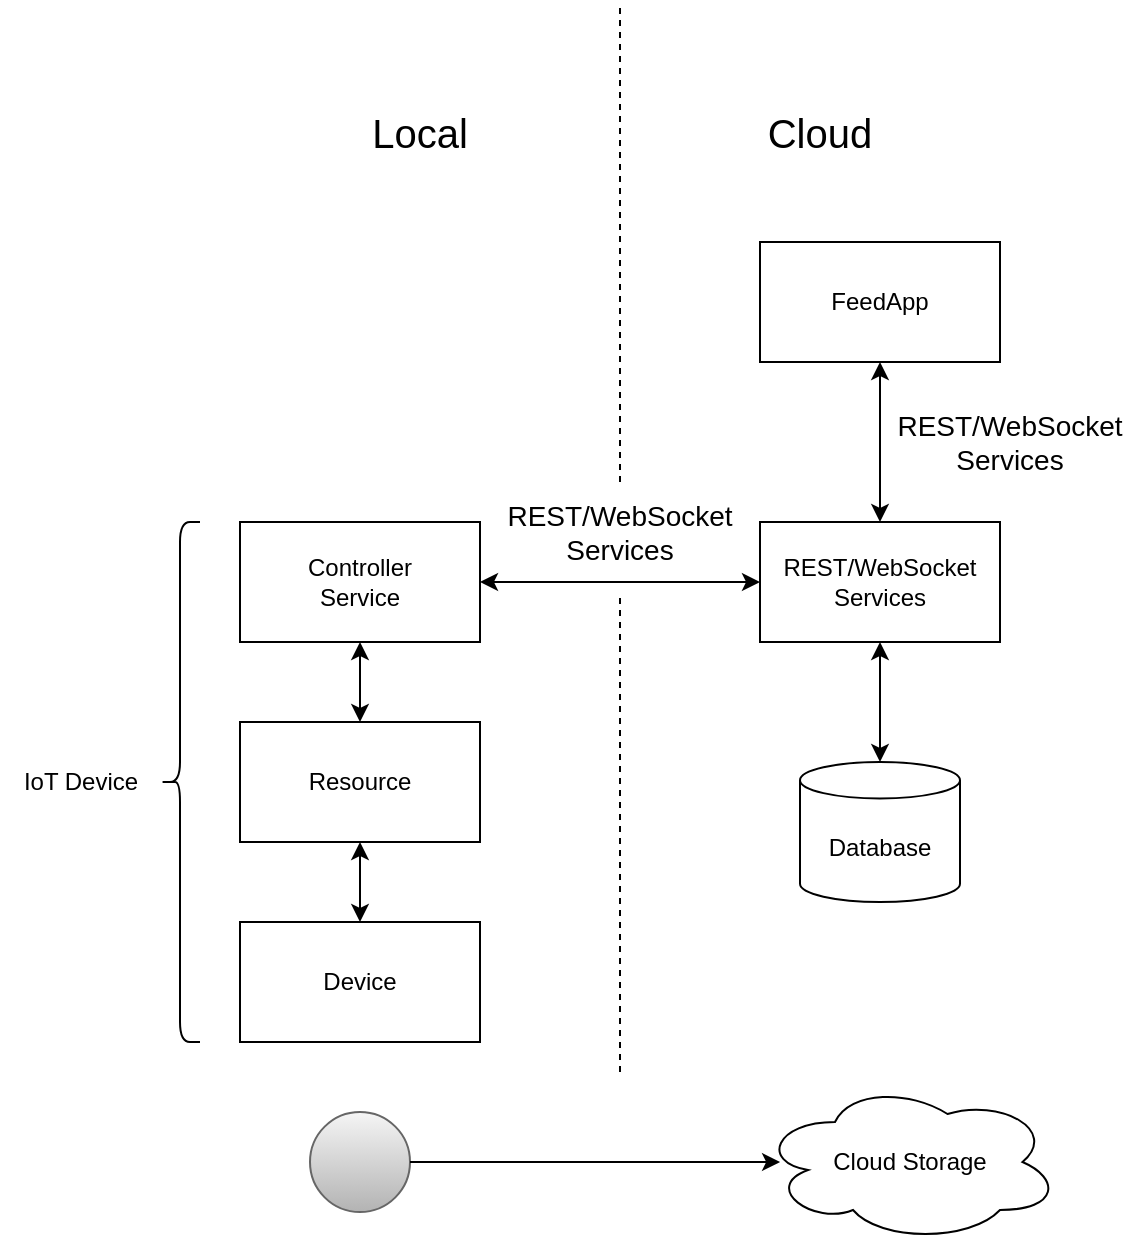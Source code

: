 <mxfile version="20.3.2" type="device"><diagram id="tiDoLTHquRXeyaOou41v" name="Page-1"><mxGraphModel dx="1662" dy="529" grid="1" gridSize="10" guides="1" tooltips="1" connect="1" arrows="1" fold="1" page="1" pageScale="1" pageWidth="850" pageHeight="1100" math="0" shadow="0"><root><mxCell id="0"/><mxCell id="1" parent="0"/><mxCell id="3bOqskRVi3ihZ3bifQWE-1" value="Local" style="text;html=1;strokeColor=none;fillColor=none;align=center;verticalAlign=middle;whiteSpace=wrap;rounded=0;fontSize=20;" parent="1" vertex="1"><mxGeometry x="150" y="170" width="60" height="30" as="geometry"/></mxCell><mxCell id="3bOqskRVi3ihZ3bifQWE-2" value="Cloud" style="text;html=1;strokeColor=none;fillColor=none;align=center;verticalAlign=middle;whiteSpace=wrap;rounded=0;fontSize=20;" parent="1" vertex="1"><mxGeometry x="350" y="170" width="60" height="30" as="geometry"/></mxCell><mxCell id="3bOqskRVi3ihZ3bifQWE-4" value="FeedApp" style="rounded=0;whiteSpace=wrap;html=1;" parent="1" vertex="1"><mxGeometry x="350" y="240" width="120" height="60" as="geometry"/></mxCell><mxCell id="3bOqskRVi3ihZ3bifQWE-5" value="" style="endArrow=classic;startArrow=classic;html=1;rounded=0;entryX=0.5;entryY=1;entryDx=0;entryDy=0;" parent="1" target="3bOqskRVi3ihZ3bifQWE-4" edge="1"><mxGeometry width="50" height="50" relative="1" as="geometry"><mxPoint x="410" y="380" as="sourcePoint"/><mxPoint x="240" y="360" as="targetPoint"/></mxGeometry></mxCell><mxCell id="3bOqskRVi3ihZ3bifQWE-6" value="REST/WebSocket&lt;br&gt;Services" style="rounded=0;whiteSpace=wrap;html=1;" parent="1" vertex="1"><mxGeometry x="350" y="380" width="120" height="60" as="geometry"/></mxCell><mxCell id="3bOqskRVi3ihZ3bifQWE-7" value="" style="endArrow=none;dashed=1;html=1;rounded=0;" parent="1" edge="1"><mxGeometry width="50" height="50" relative="1" as="geometry"><mxPoint x="280" y="360" as="sourcePoint"/><mxPoint x="280" y="120" as="targetPoint"/></mxGeometry></mxCell><mxCell id="3bOqskRVi3ihZ3bifQWE-8" value="Database" style="shape=cylinder3;whiteSpace=wrap;html=1;boundedLbl=1;backgroundOutline=1;size=9.123;" parent="1" vertex="1"><mxGeometry x="370" y="500" width="80" height="70" as="geometry"/></mxCell><mxCell id="3bOqskRVi3ihZ3bifQWE-9" value="" style="endArrow=classic;startArrow=classic;html=1;rounded=0;entryX=0.5;entryY=1;entryDx=0;entryDy=0;exitX=0.5;exitY=0;exitDx=0;exitDy=0;exitPerimeter=0;" parent="1" source="3bOqskRVi3ihZ3bifQWE-8" target="3bOqskRVi3ihZ3bifQWE-6" edge="1"><mxGeometry width="50" height="50" relative="1" as="geometry"><mxPoint x="410" y="490" as="sourcePoint"/><mxPoint x="300" y="510" as="targetPoint"/></mxGeometry></mxCell><mxCell id="3bOqskRVi3ihZ3bifQWE-10" value="" style="endArrow=classic;startArrow=classic;html=1;rounded=0;exitX=1;exitY=0.5;exitDx=0;exitDy=0;entryX=0;entryY=0.5;entryDx=0;entryDy=0;" parent="1" source="3bOqskRVi3ihZ3bifQWE-11" target="3bOqskRVi3ihZ3bifQWE-6" edge="1"><mxGeometry width="50" height="50" relative="1" as="geometry"><mxPoint x="240" y="410" as="sourcePoint"/><mxPoint x="320" y="410" as="targetPoint"/></mxGeometry></mxCell><mxCell id="3bOqskRVi3ihZ3bifQWE-11" value="Controller&lt;br&gt;Service" style="rounded=0;whiteSpace=wrap;html=1;" parent="1" vertex="1"><mxGeometry x="90" y="380" width="120" height="60" as="geometry"/></mxCell><mxCell id="3bOqskRVi3ihZ3bifQWE-12" value="Resource" style="rounded=0;whiteSpace=wrap;html=1;" parent="1" vertex="1"><mxGeometry x="90" y="480" width="120" height="60" as="geometry"/></mxCell><mxCell id="3bOqskRVi3ihZ3bifQWE-13" value="" style="endArrow=classic;startArrow=classic;html=1;rounded=0;entryX=0.5;entryY=1;entryDx=0;entryDy=0;exitX=0.5;exitY=0;exitDx=0;exitDy=0;" parent="1" source="3bOqskRVi3ihZ3bifQWE-12" target="3bOqskRVi3ihZ3bifQWE-11" edge="1"><mxGeometry width="50" height="50" relative="1" as="geometry"><mxPoint x="190" y="550" as="sourcePoint"/><mxPoint x="240" y="500" as="targetPoint"/></mxGeometry></mxCell><mxCell id="3bOqskRVi3ihZ3bifQWE-14" value="" style="endArrow=classic;startArrow=classic;html=1;rounded=0;exitX=0.5;exitY=1;exitDx=0;exitDy=0;" parent="1" source="3bOqskRVi3ihZ3bifQWE-12" edge="1"><mxGeometry width="50" height="50" relative="1" as="geometry"><mxPoint x="160" y="490" as="sourcePoint"/><mxPoint x="150" y="580" as="targetPoint"/></mxGeometry></mxCell><mxCell id="3bOqskRVi3ihZ3bifQWE-15" value="Device" style="rounded=0;whiteSpace=wrap;html=1;" parent="1" vertex="1"><mxGeometry x="90" y="580" width="120" height="60" as="geometry"/></mxCell><mxCell id="3bOqskRVi3ihZ3bifQWE-16" value="" style="ellipse;whiteSpace=wrap;html=1;aspect=fixed;fillColor=#f5f5f5;strokeColor=#666666;gradientColor=#b3b3b3;" parent="1" vertex="1"><mxGeometry x="125" y="675" width="50" height="50" as="geometry"/></mxCell><mxCell id="3bOqskRVi3ihZ3bifQWE-17" value="Cloud Storage" style="ellipse;shape=cloud;whiteSpace=wrap;html=1;" parent="1" vertex="1"><mxGeometry x="350" y="660" width="150" height="80" as="geometry"/></mxCell><mxCell id="3bOqskRVi3ihZ3bifQWE-18" value="" style="endArrow=classic;html=1;rounded=0;exitX=1;exitY=0.5;exitDx=0;exitDy=0;entryX=0.067;entryY=0.5;entryDx=0;entryDy=0;entryPerimeter=0;" parent="1" source="3bOqskRVi3ihZ3bifQWE-16" target="3bOqskRVi3ihZ3bifQWE-17" edge="1"><mxGeometry width="50" height="50" relative="1" as="geometry"><mxPoint x="220" y="655" as="sourcePoint"/><mxPoint x="330" y="700" as="targetPoint"/></mxGeometry></mxCell><mxCell id="3bOqskRVi3ihZ3bifQWE-19" value="&lt;font style=&quot;font-size: 14px;&quot;&gt;REST/WebSocket&lt;br&gt;Services&lt;br&gt;&lt;/font&gt;" style="text;html=1;strokeColor=none;fillColor=none;align=center;verticalAlign=middle;whiteSpace=wrap;rounded=0;fontSize=14;" parent="1" vertex="1"><mxGeometry x="210" y="370" width="140" height="30" as="geometry"/></mxCell><mxCell id="3bOqskRVi3ihZ3bifQWE-20" value="" style="endArrow=none;dashed=1;html=1;rounded=0;" parent="1" edge="1"><mxGeometry width="50" height="50" relative="1" as="geometry"><mxPoint x="280.0" y="655" as="sourcePoint"/><mxPoint x="280.0" y="415" as="targetPoint"/></mxGeometry></mxCell><mxCell id="3bOqskRVi3ihZ3bifQWE-21" value="&lt;font style=&quot;font-size: 14px;&quot;&gt;REST/WebSocket&lt;br&gt;Services&lt;br&gt;&lt;/font&gt;" style="text;html=1;strokeColor=none;fillColor=none;align=center;verticalAlign=middle;whiteSpace=wrap;rounded=0;fontSize=14;" parent="1" vertex="1"><mxGeometry x="410" y="320" width="130" height="40" as="geometry"/></mxCell><mxCell id="Xunha_mCJyVDJWag7WN2-1" value="" style="shape=curlyBracket;whiteSpace=wrap;html=1;rounded=1;" vertex="1" parent="1"><mxGeometry x="50" y="380" width="20" height="260" as="geometry"/></mxCell><mxCell id="Xunha_mCJyVDJWag7WN2-2" value="IoT Device" style="text;html=1;align=center;verticalAlign=middle;resizable=0;points=[];autosize=1;strokeColor=none;fillColor=none;" vertex="1" parent="1"><mxGeometry x="-30" y="495" width="80" height="30" as="geometry"/></mxCell></root></mxGraphModel></diagram></mxfile>